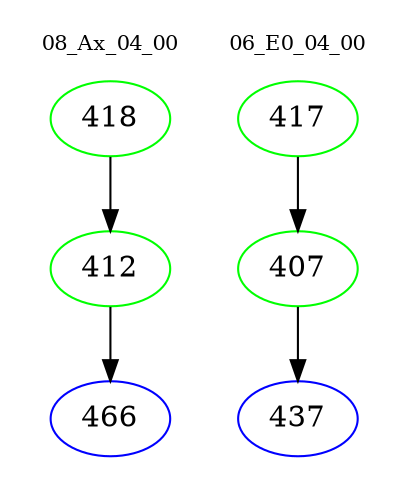 digraph{
subgraph cluster_0 {
color = white
label = "08_Ax_04_00";
fontsize=10;
T0_418 [label="418", color="green"]
T0_418 -> T0_412 [color="black"]
T0_412 [label="412", color="green"]
T0_412 -> T0_466 [color="black"]
T0_466 [label="466", color="blue"]
}
subgraph cluster_1 {
color = white
label = "06_E0_04_00";
fontsize=10;
T1_417 [label="417", color="green"]
T1_417 -> T1_407 [color="black"]
T1_407 [label="407", color="green"]
T1_407 -> T1_437 [color="black"]
T1_437 [label="437", color="blue"]
}
}
